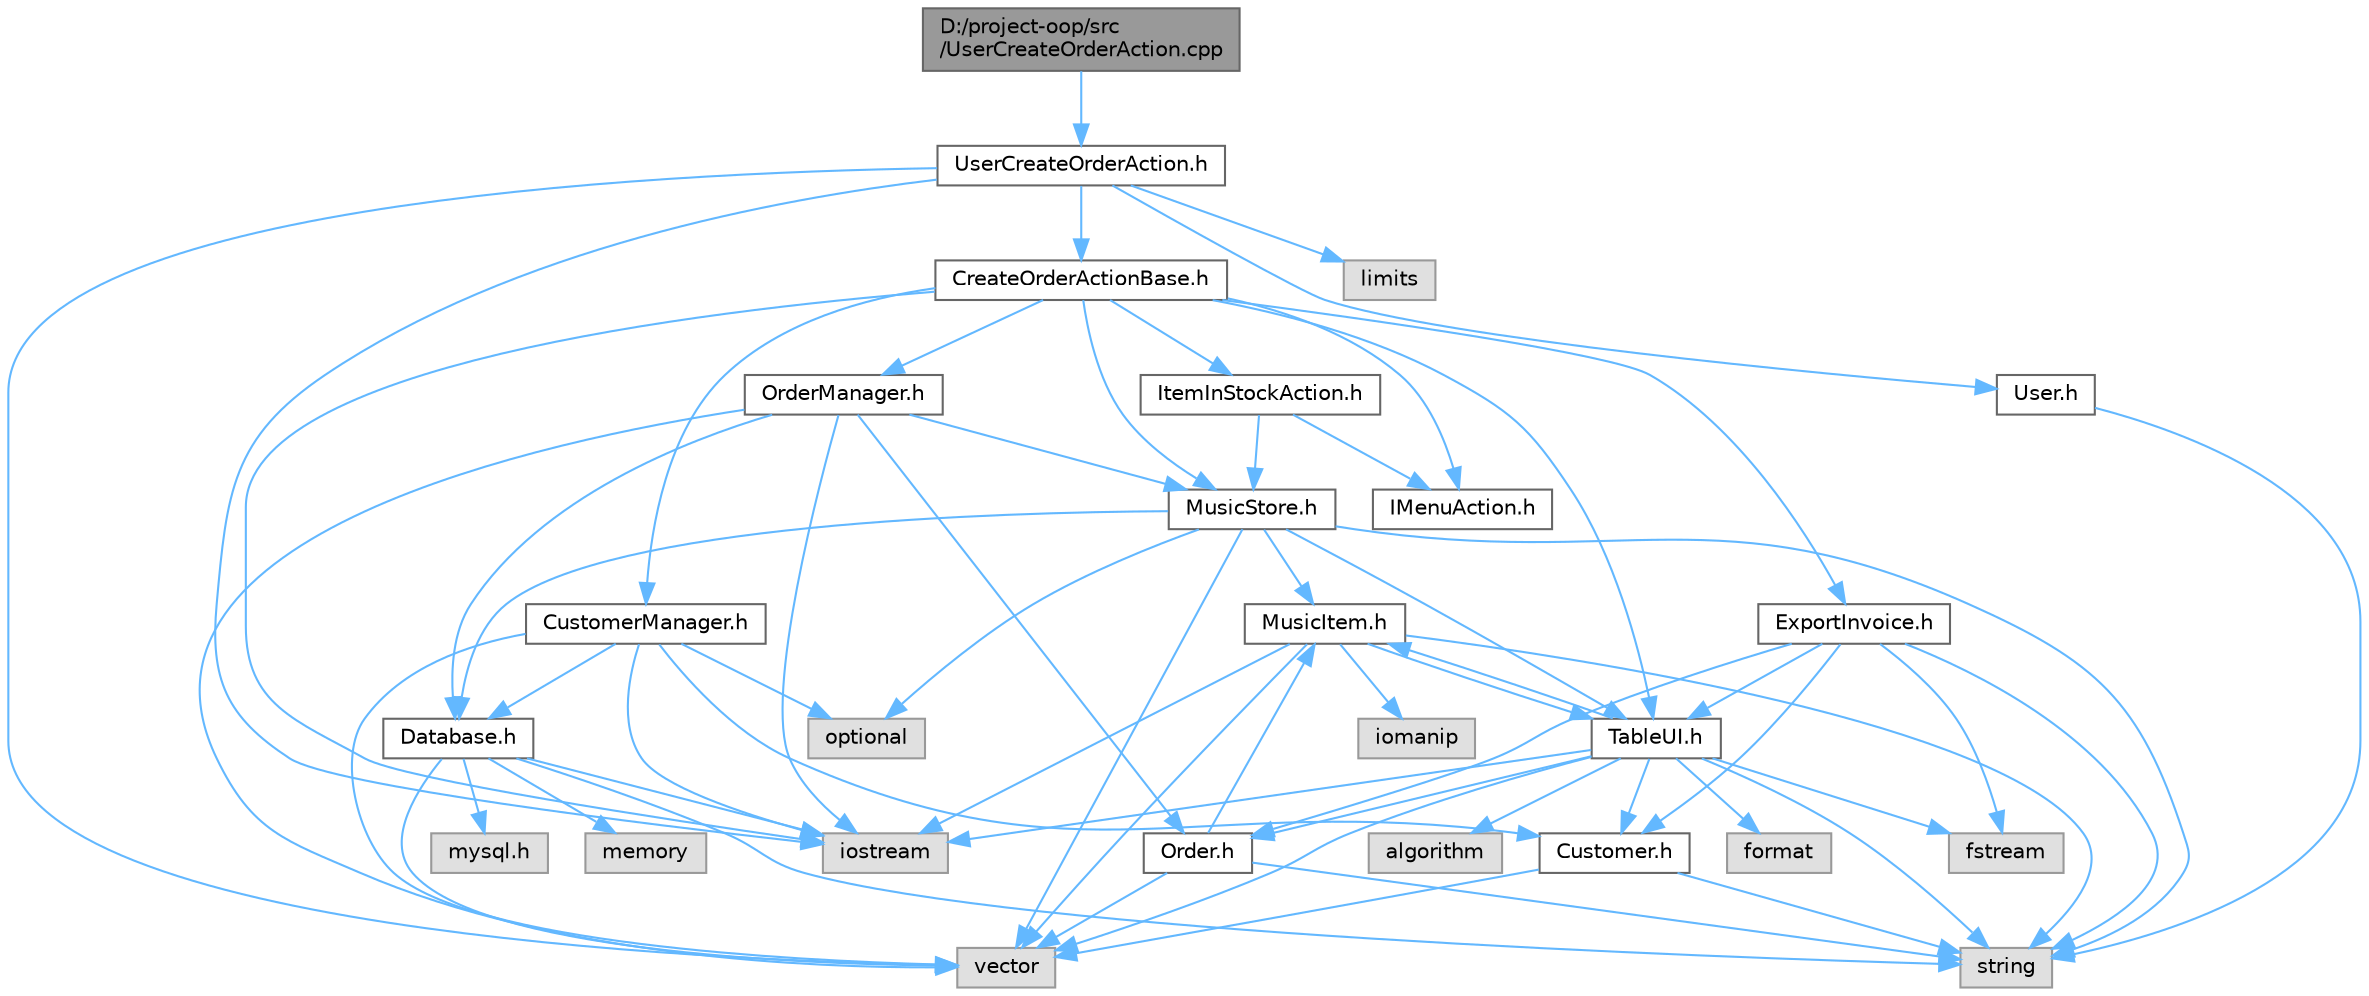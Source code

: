 digraph "D:/project-oop/src/UserCreateOrderAction.cpp"
{
 // LATEX_PDF_SIZE
  bgcolor="transparent";
  edge [fontname=Helvetica,fontsize=10,labelfontname=Helvetica,labelfontsize=10];
  node [fontname=Helvetica,fontsize=10,shape=box,height=0.2,width=0.4];
  Node1 [id="Node000001",label="D:/project-oop/src\l/UserCreateOrderAction.cpp",height=0.2,width=0.4,color="gray40", fillcolor="grey60", style="filled", fontcolor="black",tooltip=" "];
  Node1 -> Node2 [id="edge1_Node000001_Node000002",color="steelblue1",style="solid",tooltip=" "];
  Node2 [id="Node000002",label="UserCreateOrderAction.h",height=0.2,width=0.4,color="grey40", fillcolor="white", style="filled",URL="$_user_create_order_action_8h.html",tooltip="Định nghĩa lớp UserCreateOrderAction cho phép người dùng tạo đơn hàng mới."];
  Node2 -> Node3 [id="edge2_Node000002_Node000003",color="steelblue1",style="solid",tooltip=" "];
  Node3 [id="Node000003",label="CreateOrderActionBase.h",height=0.2,width=0.4,color="grey40", fillcolor="white", style="filled",URL="$_create_order_action_base_8h.html",tooltip="Định nghĩa lớp cơ sở cho hành động tạo đơn hàng, dùng chung cho cả quản trị viên và người dùng."];
  Node3 -> Node4 [id="edge3_Node000003_Node000004",color="steelblue1",style="solid",tooltip=" "];
  Node4 [id="Node000004",label="IMenuAction.h",height=0.2,width=0.4,color="grey40", fillcolor="white", style="filled",URL="$_i_menu_action_8h.html",tooltip="Định nghĩa giao diện IMenuAction cho các hành động trong menu của ứng dụng cửa hàng âm nhạc."];
  Node3 -> Node5 [id="edge4_Node000003_Node000005",color="steelblue1",style="solid",tooltip=" "];
  Node5 [id="Node000005",label="MusicStore.h",height=0.2,width=0.4,color="grey40", fillcolor="white", style="filled",URL="$_music_store_8h.html",tooltip="Định nghĩa lớp MusicStore để quản lý các mặt hàng âm nhạc trong cửa hàng."];
  Node5 -> Node6 [id="edge5_Node000005_Node000006",color="steelblue1",style="solid",tooltip=" "];
  Node6 [id="Node000006",label="MusicItem.h",height=0.2,width=0.4,color="grey40", fillcolor="white", style="filled",URL="$_music_item_8h.html",tooltip="Định nghĩa lớp MusicItem để đại diện cho một mặt hàng âm nhạc trong cửa hàng."];
  Node6 -> Node7 [id="edge6_Node000006_Node000007",color="steelblue1",style="solid",tooltip=" "];
  Node7 [id="Node000007",label="string",height=0.2,width=0.4,color="grey60", fillcolor="#E0E0E0", style="filled",tooltip=" "];
  Node6 -> Node8 [id="edge7_Node000006_Node000008",color="steelblue1",style="solid",tooltip=" "];
  Node8 [id="Node000008",label="iostream",height=0.2,width=0.4,color="grey60", fillcolor="#E0E0E0", style="filled",tooltip=" "];
  Node6 -> Node9 [id="edge8_Node000006_Node000009",color="steelblue1",style="solid",tooltip=" "];
  Node9 [id="Node000009",label="iomanip",height=0.2,width=0.4,color="grey60", fillcolor="#E0E0E0", style="filled",tooltip=" "];
  Node6 -> Node10 [id="edge9_Node000006_Node000010",color="steelblue1",style="solid",tooltip=" "];
  Node10 [id="Node000010",label="vector",height=0.2,width=0.4,color="grey60", fillcolor="#E0E0E0", style="filled",tooltip=" "];
  Node6 -> Node11 [id="edge10_Node000006_Node000011",color="steelblue1",style="solid",tooltip=" "];
  Node11 [id="Node000011",label="TableUI.h",height=0.2,width=0.4,color="grey40", fillcolor="white", style="filled",URL="$_table_u_i_8h.html",tooltip="Định nghĩa lớp TableUI để hiển thị dữ liệu dạng bảng trong giao diện dòng lệnh."];
  Node11 -> Node8 [id="edge11_Node000011_Node000008",color="steelblue1",style="solid",tooltip=" "];
  Node11 -> Node10 [id="edge12_Node000011_Node000010",color="steelblue1",style="solid",tooltip=" "];
  Node11 -> Node7 [id="edge13_Node000011_Node000007",color="steelblue1",style="solid",tooltip=" "];
  Node11 -> Node12 [id="edge14_Node000011_Node000012",color="steelblue1",style="solid",tooltip=" "];
  Node12 [id="Node000012",label="format",height=0.2,width=0.4,color="grey60", fillcolor="#E0E0E0", style="filled",tooltip=" "];
  Node11 -> Node13 [id="edge15_Node000011_Node000013",color="steelblue1",style="solid",tooltip=" "];
  Node13 [id="Node000013",label="algorithm",height=0.2,width=0.4,color="grey60", fillcolor="#E0E0E0", style="filled",tooltip=" "];
  Node11 -> Node14 [id="edge16_Node000011_Node000014",color="steelblue1",style="solid",tooltip=" "];
  Node14 [id="Node000014",label="fstream",height=0.2,width=0.4,color="grey60", fillcolor="#E0E0E0", style="filled",tooltip=" "];
  Node11 -> Node15 [id="edge17_Node000011_Node000015",color="steelblue1",style="solid",tooltip=" "];
  Node15 [id="Node000015",label="Order.h",height=0.2,width=0.4,color="grey40", fillcolor="white", style="filled",URL="$_order_8h.html",tooltip="Định nghĩa lớp Order quản lý đơn hàng trong cửa hàng âm nhạc."];
  Node15 -> Node7 [id="edge18_Node000015_Node000007",color="steelblue1",style="solid",tooltip=" "];
  Node15 -> Node10 [id="edge19_Node000015_Node000010",color="steelblue1",style="solid",tooltip=" "];
  Node15 -> Node6 [id="edge20_Node000015_Node000006",color="steelblue1",style="solid",tooltip=" "];
  Node11 -> Node6 [id="edge21_Node000011_Node000006",color="steelblue1",style="solid",tooltip=" "];
  Node11 -> Node16 [id="edge22_Node000011_Node000016",color="steelblue1",style="solid",tooltip=" "];
  Node16 [id="Node000016",label="Customer.h",height=0.2,width=0.4,color="grey40", fillcolor="white", style="filled",URL="$_customer_8h.html",tooltip="Định nghĩa lớp Customer đại diện cho thông tin khách hàng trong hệ thống."];
  Node16 -> Node7 [id="edge23_Node000016_Node000007",color="steelblue1",style="solid",tooltip=" "];
  Node16 -> Node10 [id="edge24_Node000016_Node000010",color="steelblue1",style="solid",tooltip=" "];
  Node5 -> Node17 [id="edge25_Node000005_Node000017",color="steelblue1",style="solid",tooltip=" "];
  Node17 [id="Node000017",label="Database.h",height=0.2,width=0.4,color="grey40", fillcolor="white", style="filled",URL="$_database_8h.html",tooltip="Định nghĩa lớp Database để quản lý kết nối và truy vấn MySQL."];
  Node17 -> Node18 [id="edge26_Node000017_Node000018",color="steelblue1",style="solid",tooltip=" "];
  Node18 [id="Node000018",label="mysql.h",height=0.2,width=0.4,color="grey60", fillcolor="#E0E0E0", style="filled",tooltip=" "];
  Node17 -> Node8 [id="edge27_Node000017_Node000008",color="steelblue1",style="solid",tooltip=" "];
  Node17 -> Node7 [id="edge28_Node000017_Node000007",color="steelblue1",style="solid",tooltip=" "];
  Node17 -> Node19 [id="edge29_Node000017_Node000019",color="steelblue1",style="solid",tooltip=" "];
  Node19 [id="Node000019",label="memory",height=0.2,width=0.4,color="grey60", fillcolor="#E0E0E0", style="filled",tooltip=" "];
  Node17 -> Node10 [id="edge30_Node000017_Node000010",color="steelblue1",style="solid",tooltip=" "];
  Node5 -> Node11 [id="edge31_Node000005_Node000011",color="steelblue1",style="solid",tooltip=" "];
  Node5 -> Node10 [id="edge32_Node000005_Node000010",color="steelblue1",style="solid",tooltip=" "];
  Node5 -> Node7 [id="edge33_Node000005_Node000007",color="steelblue1",style="solid",tooltip=" "];
  Node5 -> Node20 [id="edge34_Node000005_Node000020",color="steelblue1",style="solid",tooltip=" "];
  Node20 [id="Node000020",label="optional",height=0.2,width=0.4,color="grey60", fillcolor="#E0E0E0", style="filled",tooltip=" "];
  Node3 -> Node21 [id="edge35_Node000003_Node000021",color="steelblue1",style="solid",tooltip=" "];
  Node21 [id="Node000021",label="CustomerManager.h",height=0.2,width=0.4,color="grey40", fillcolor="white", style="filled",URL="$_customer_manager_8h.html",tooltip="Định nghĩa lớp CustomerManager để quản lý thông tin khách hàng trong hệ thống."];
  Node21 -> Node16 [id="edge36_Node000021_Node000016",color="steelblue1",style="solid",tooltip=" "];
  Node21 -> Node17 [id="edge37_Node000021_Node000017",color="steelblue1",style="solid",tooltip=" "];
  Node21 -> Node10 [id="edge38_Node000021_Node000010",color="steelblue1",style="solid",tooltip=" "];
  Node21 -> Node20 [id="edge39_Node000021_Node000020",color="steelblue1",style="solid",tooltip=" "];
  Node21 -> Node8 [id="edge40_Node000021_Node000008",color="steelblue1",style="solid",tooltip=" "];
  Node3 -> Node22 [id="edge41_Node000003_Node000022",color="steelblue1",style="solid",tooltip=" "];
  Node22 [id="Node000022",label="OrderManager.h",height=0.2,width=0.4,color="grey40", fillcolor="white", style="filled",URL="$_order_manager_8h.html",tooltip="Định nghĩa lớp OrderManager để quản lý các đơn hàng trong hệ thống."];
  Node22 -> Node15 [id="edge42_Node000022_Node000015",color="steelblue1",style="solid",tooltip=" "];
  Node22 -> Node5 [id="edge43_Node000022_Node000005",color="steelblue1",style="solid",tooltip=" "];
  Node22 -> Node17 [id="edge44_Node000022_Node000017",color="steelblue1",style="solid",tooltip=" "];
  Node22 -> Node10 [id="edge45_Node000022_Node000010",color="steelblue1",style="solid",tooltip=" "];
  Node22 -> Node8 [id="edge46_Node000022_Node000008",color="steelblue1",style="solid",tooltip=" "];
  Node3 -> Node11 [id="edge47_Node000003_Node000011",color="steelblue1",style="solid",tooltip=" "];
  Node3 -> Node23 [id="edge48_Node000003_Node000023",color="steelblue1",style="solid",tooltip=" "];
  Node23 [id="Node000023",label="ItemInStockAction.h",height=0.2,width=0.4,color="grey40", fillcolor="white", style="filled",URL="$_item_in_stock_action_8h.html",tooltip="Định nghĩa lớp ItemInStockAction để hiển thị số lượng mặt hàng âm nhạc có sẵn trong kho."];
  Node23 -> Node4 [id="edge49_Node000023_Node000004",color="steelblue1",style="solid",tooltip=" "];
  Node23 -> Node5 [id="edge50_Node000023_Node000005",color="steelblue1",style="solid",tooltip=" "];
  Node3 -> Node24 [id="edge51_Node000003_Node000024",color="steelblue1",style="solid",tooltip=" "];
  Node24 [id="Node000024",label="ExportInvoice.h",height=0.2,width=0.4,color="grey40", fillcolor="white", style="filled",URL="$_export_invoice_8h.html",tooltip="Định nghĩa lớp ExportInvoice để xuất hóa đơn cho đơn hàng và khách hàng."];
  Node24 -> Node15 [id="edge52_Node000024_Node000015",color="steelblue1",style="solid",tooltip=" "];
  Node24 -> Node16 [id="edge53_Node000024_Node000016",color="steelblue1",style="solid",tooltip=" "];
  Node24 -> Node11 [id="edge54_Node000024_Node000011",color="steelblue1",style="solid",tooltip=" "];
  Node24 -> Node7 [id="edge55_Node000024_Node000007",color="steelblue1",style="solid",tooltip=" "];
  Node24 -> Node14 [id="edge56_Node000024_Node000014",color="steelblue1",style="solid",tooltip=" "];
  Node3 -> Node8 [id="edge57_Node000003_Node000008",color="steelblue1",style="solid",tooltip=" "];
  Node2 -> Node25 [id="edge58_Node000002_Node000025",color="steelblue1",style="solid",tooltip=" "];
  Node25 [id="Node000025",label="User.h",height=0.2,width=0.4,color="grey40", fillcolor="white", style="filled",URL="$_user_8h.html",tooltip="Định nghĩa lớp User để đại diện cho người dùng trong hệ thống."];
  Node25 -> Node7 [id="edge59_Node000025_Node000007",color="steelblue1",style="solid",tooltip=" "];
  Node2 -> Node8 [id="edge60_Node000002_Node000008",color="steelblue1",style="solid",tooltip=" "];
  Node2 -> Node10 [id="edge61_Node000002_Node000010",color="steelblue1",style="solid",tooltip=" "];
  Node2 -> Node26 [id="edge62_Node000002_Node000026",color="steelblue1",style="solid",tooltip=" "];
  Node26 [id="Node000026",label="limits",height=0.2,width=0.4,color="grey60", fillcolor="#E0E0E0", style="filled",tooltip=" "];
}
